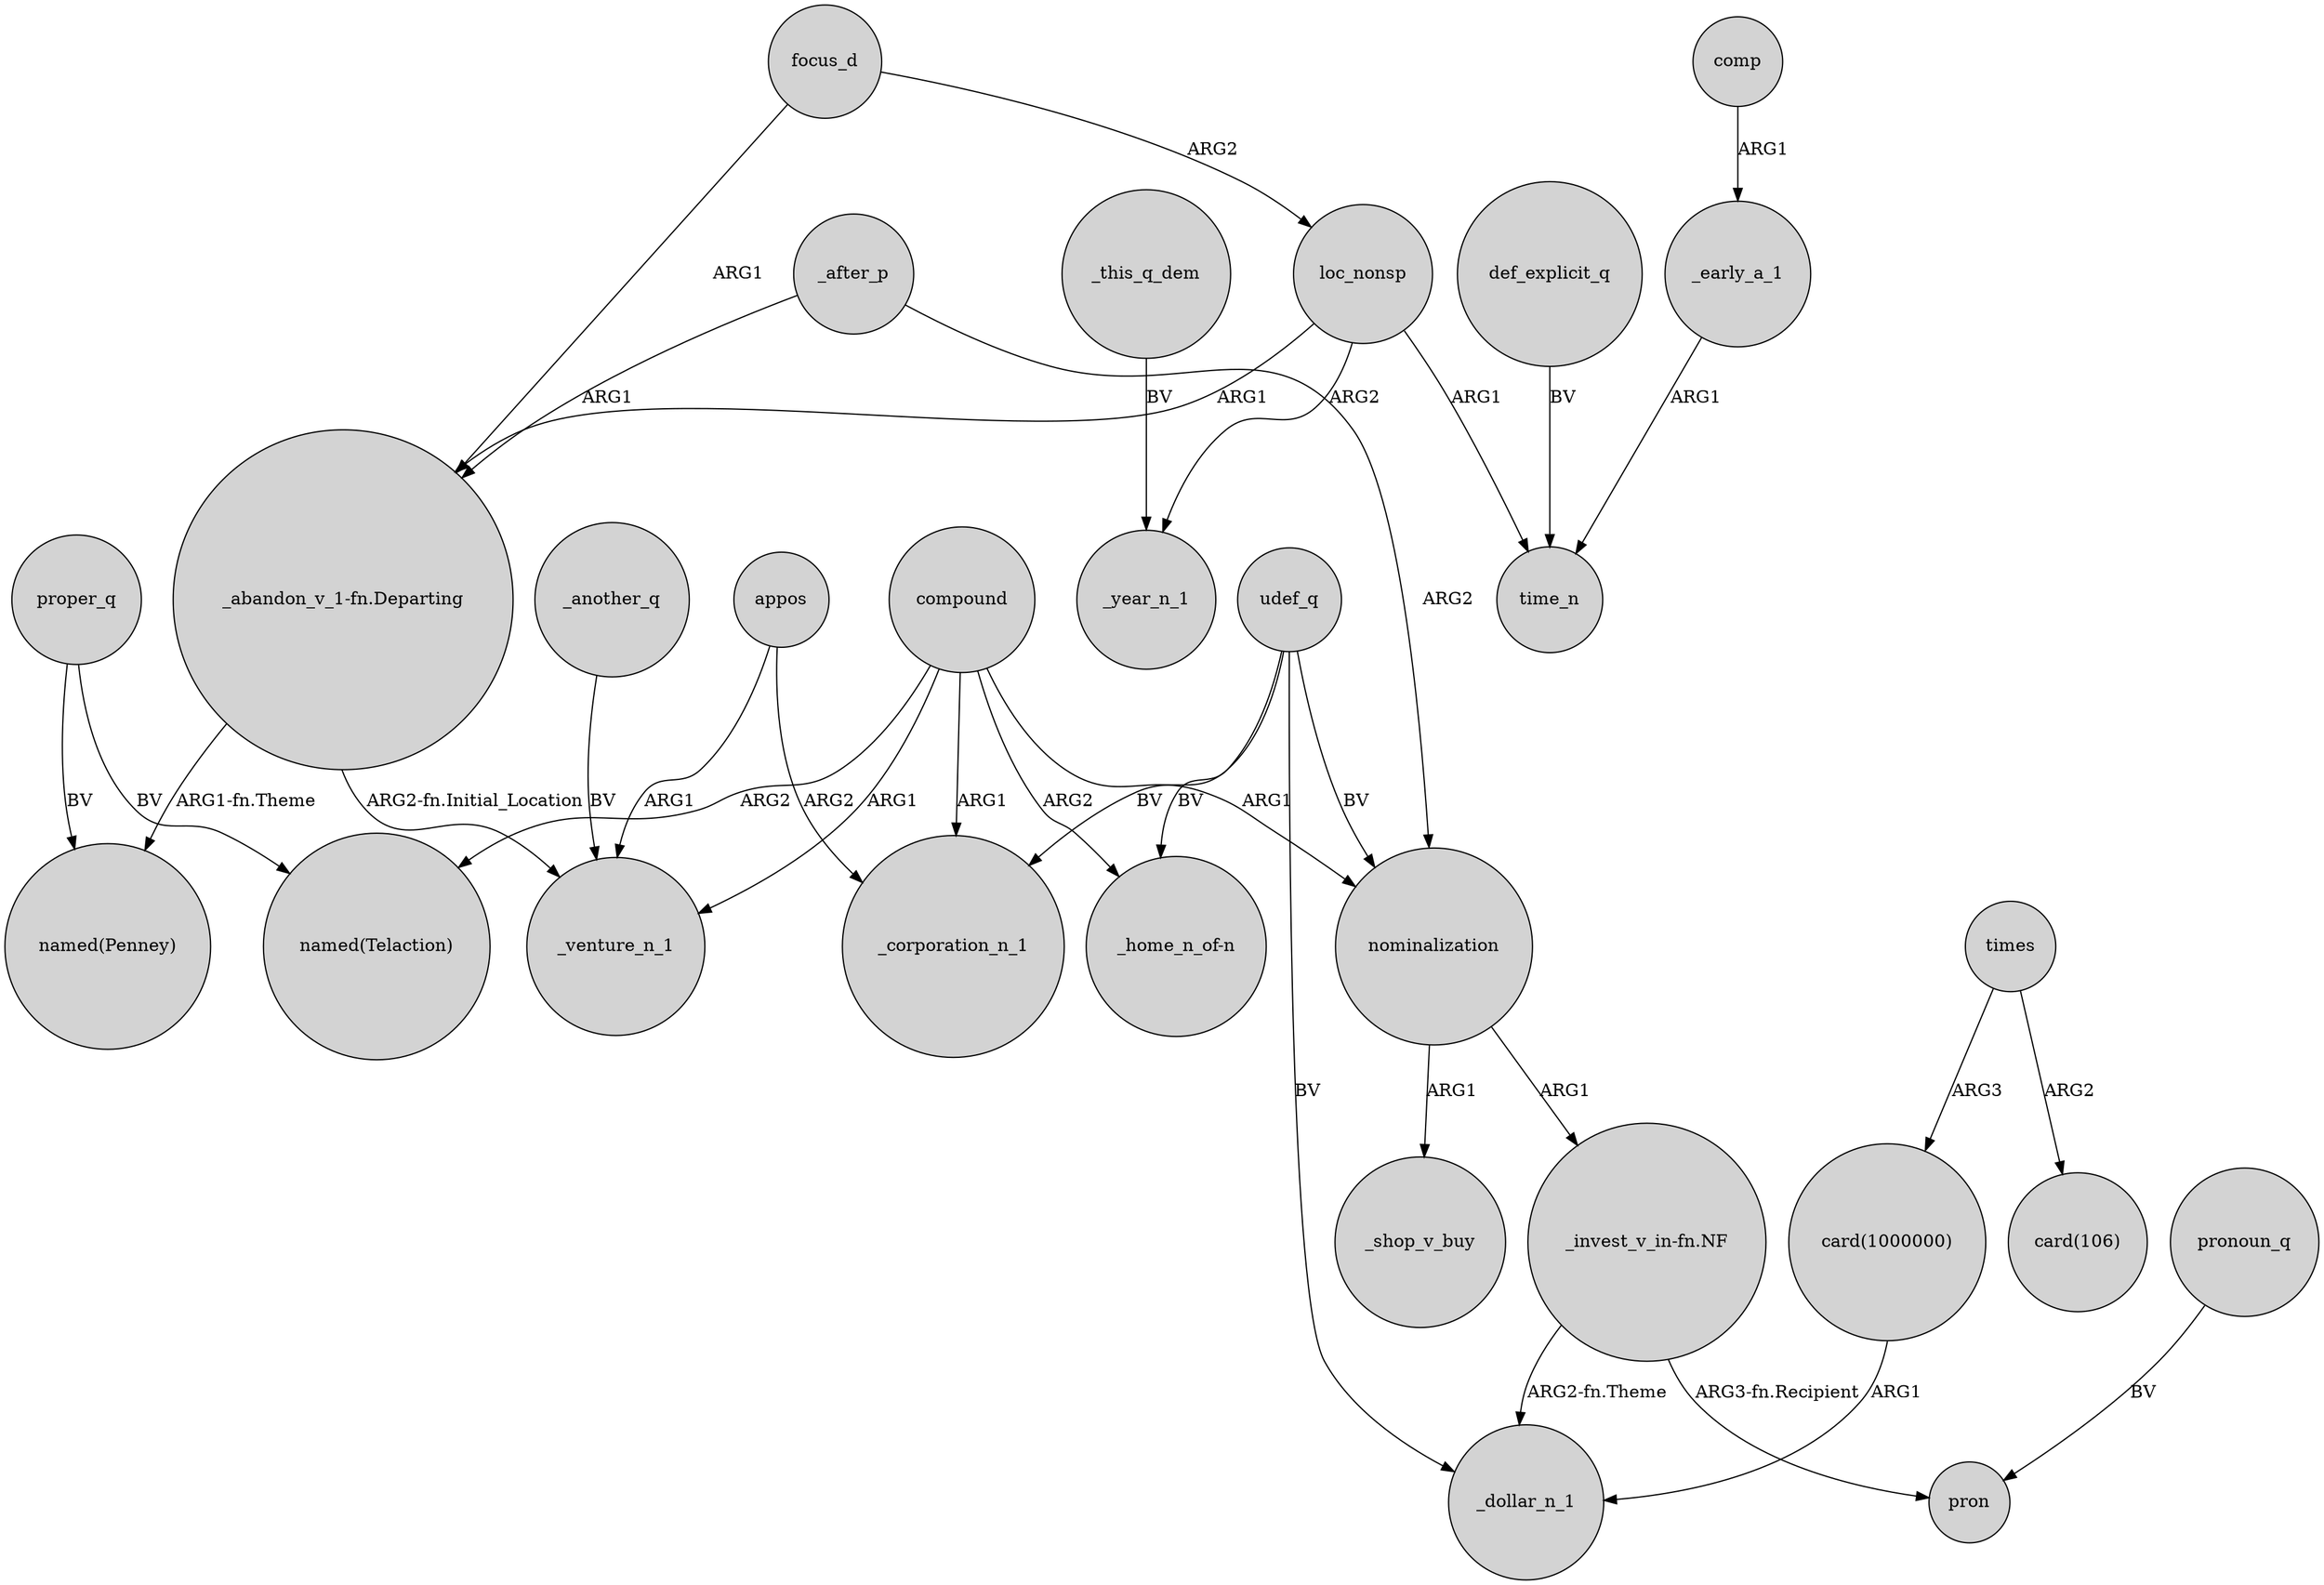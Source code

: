 digraph {
	node [shape=circle style=filled]
	compound -> _venture_n_1 [label=ARG1]
	focus_d -> loc_nonsp [label=ARG2]
	"card(1000000)" -> _dollar_n_1 [label=ARG1]
	loc_nonsp -> "_abandon_v_1-fn.Departing" [label=ARG1]
	def_explicit_q -> time_n [label=BV]
	_another_q -> _venture_n_1 [label=BV]
	udef_q -> "_home_n_of-n" [label=BV]
	"_abandon_v_1-fn.Departing" -> _venture_n_1 [label="ARG2-fn.Initial_Location"]
	loc_nonsp -> time_n [label=ARG1]
	focus_d -> "_abandon_v_1-fn.Departing" [label=ARG1]
	appos -> _venture_n_1 [label=ARG1]
	nominalization -> "_invest_v_in-fn.NF" [label=ARG1]
	times -> "card(106)" [label=ARG2]
	udef_q -> _corporation_n_1 [label=BV]
	pronoun_q -> pron [label=BV]
	compound -> _corporation_n_1 [label=ARG1]
	proper_q -> "named(Penney)" [label=BV]
	times -> "card(1000000)" [label=ARG3]
	loc_nonsp -> _year_n_1 [label=ARG2]
	_after_p -> "_abandon_v_1-fn.Departing" [label=ARG1]
	udef_q -> nominalization [label=BV]
	compound -> "named(Telaction)" [label=ARG2]
	"_abandon_v_1-fn.Departing" -> "named(Penney)" [label="ARG1-fn.Theme"]
	_early_a_1 -> time_n [label=ARG1]
	compound -> "_home_n_of-n" [label=ARG2]
	nominalization -> _shop_v_buy [label=ARG1]
	appos -> _corporation_n_1 [label=ARG2]
	proper_q -> "named(Telaction)" [label=BV]
	_after_p -> nominalization [label=ARG2]
	compound -> nominalization [label=ARG1]
	comp -> _early_a_1 [label=ARG1]
	"_invest_v_in-fn.NF" -> pron [label="ARG3-fn.Recipient"]
	udef_q -> _dollar_n_1 [label=BV]
	"_invest_v_in-fn.NF" -> _dollar_n_1 [label="ARG2-fn.Theme"]
	_this_q_dem -> _year_n_1 [label=BV]
}

